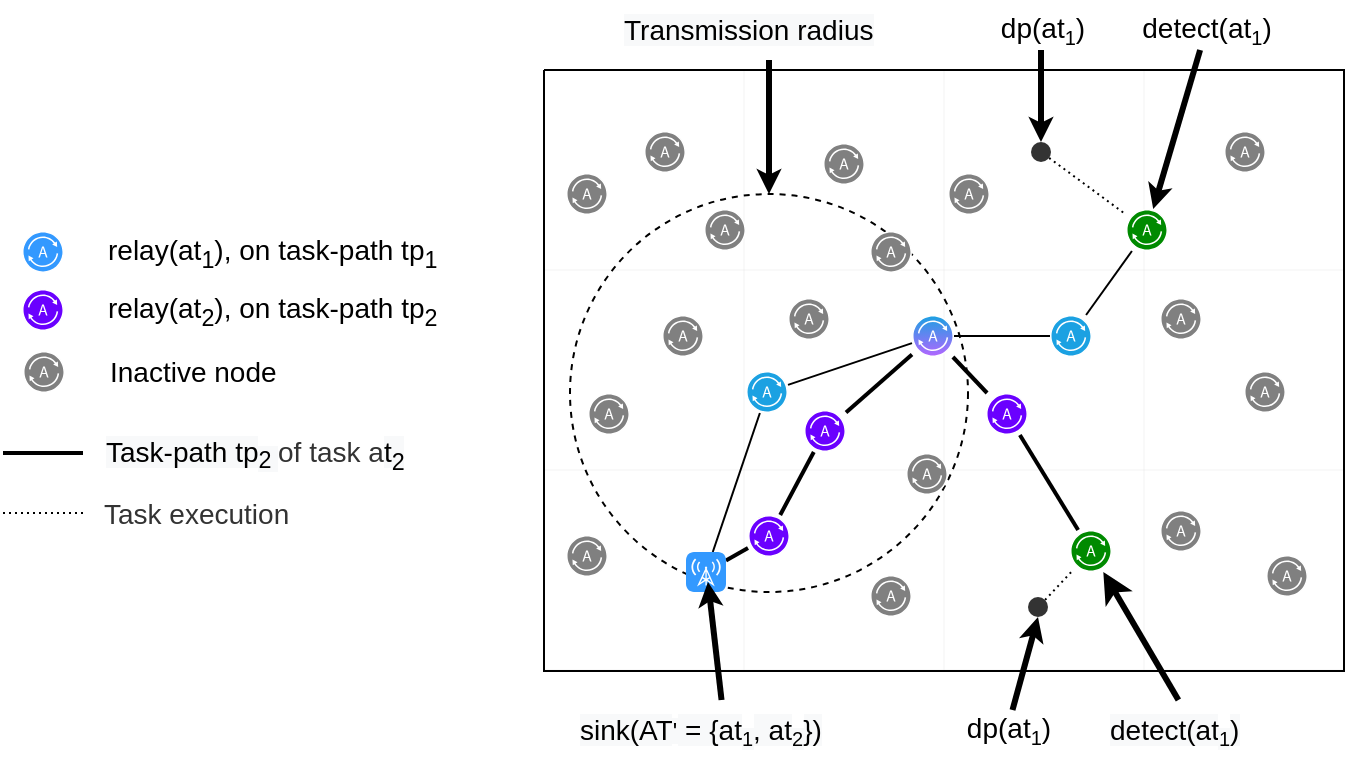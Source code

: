 <mxfile version="13.0.3" type="device"><diagram id="n3x0hCh38KXFZ6Cryw47" name="Page-1"><mxGraphModel dx="1933" dy="822" grid="1" gridSize="10" guides="1" tooltips="1" connect="1" arrows="1" fold="1" page="1" pageScale="1" pageWidth="827" pageHeight="1169" math="0" shadow="0"><root><mxCell id="0"/><mxCell id="1" parent="0"/><mxCell id="G75mjb6Er_qYQi8ZF5sW-1" value="" style="verticalLabelPosition=bottom;verticalAlign=top;html=1;shape=mxgraph.basic.patternFillRect;fillStyle=grid;step=100;fillStrokeWidth=0.2;fillStrokeColor=#dddddd;fontSize=14;" parent="1" vertex="1"><mxGeometry x="160" y="80" width="400" height="300.5" as="geometry"/></mxCell><mxCell id="G75mjb6Er_qYQi8ZF5sW-46" value="" style="ellipse;whiteSpace=wrap;html=1;aspect=fixed;labelBackgroundColor=#000000;strokeColor=#000000;fontColor=#333333;fillColor=none;dashed=1;fontSize=14;" parent="1" vertex="1"><mxGeometry x="173" y="142" width="199" height="199" as="geometry"/></mxCell><mxCell id="G75mjb6Er_qYQi8ZF5sW-3" value="" style="pointerEvents=1;shadow=0;dashed=0;html=1;labelPosition=center;verticalLabelPosition=bottom;verticalAlign=top;align=center;outlineConnect=0;shape=mxgraph.veeam2.agent;labelBackgroundColor=#000000;fillColor=#808080;fontSize=14;" parent="1" vertex="1"><mxGeometry x="500" y="110.5" width="21" height="21" as="geometry"/></mxCell><mxCell id="G75mjb6Er_qYQi8ZF5sW-47" style="rounded=0;orthogonalLoop=1;jettySize=auto;html=1;fontColor=#333333;endArrow=none;endFill=0;fontSize=14;" parent="1" source="G75mjb6Er_qYQi8ZF5sW-5" target="G75mjb6Er_qYQi8ZF5sW-35" edge="1"><mxGeometry relative="1" as="geometry"/></mxCell><mxCell id="G75mjb6Er_qYQi8ZF5sW-66" style="edgeStyle=none;rounded=0;orthogonalLoop=1;jettySize=auto;html=1;labelBackgroundColor=none;endArrow=none;endFill=0;fontSize=14;fontColor=#333333;strokeWidth=2;" parent="1" source="G75mjb6Er_qYQi8ZF5sW-5" target="G75mjb6Er_qYQi8ZF5sW-43" edge="1"><mxGeometry relative="1" as="geometry"/></mxCell><mxCell id="G75mjb6Er_qYQi8ZF5sW-5" value="" style="html=1;strokeWidth=1;shadow=0;dashed=0;shape=mxgraph.ios7.misc.broadcast;strokeColor=none;buttonText=;strokeColor2=#222222;fontColor=#222222;fontSize=14;verticalLabelPosition=bottom;verticalAlign=top;align=center;fillColor=#3399FF;spacingTop=-10;" parent="1" vertex="1"><mxGeometry x="231" y="321" width="20" height="20" as="geometry"/></mxCell><mxCell id="G75mjb6Er_qYQi8ZF5sW-9" value="relay(at&lt;sub&gt;1&lt;/sub&gt;), on task-path tp&lt;sub&gt;1&lt;/sub&gt;" style="pointerEvents=1;shadow=0;dashed=0;html=1;labelPosition=right;verticalLabelPosition=middle;verticalAlign=middle;align=left;outlineConnect=0;shape=mxgraph.veeam2.agent;labelBackgroundColor=none;fillColor=#3399FF;spacingLeft=20;fontSize=14;" parent="1" vertex="1"><mxGeometry x="-101" y="160.5" width="21" height="21" as="geometry"/></mxCell><mxCell id="G75mjb6Er_qYQi8ZF5sW-10" value="" style="pointerEvents=1;shadow=0;dashed=0;html=1;labelPosition=center;verticalLabelPosition=bottom;verticalAlign=top;align=center;outlineConnect=0;shape=mxgraph.veeam2.agent;labelBackgroundColor=#000000;fillColor=#808080;fontSize=14;" parent="1" vertex="1"><mxGeometry x="210" y="110.5" width="21" height="21" as="geometry"/></mxCell><mxCell id="G75mjb6Er_qYQi8ZF5sW-11" value="" style="pointerEvents=1;shadow=0;dashed=0;html=1;labelPosition=center;verticalLabelPosition=top;verticalAlign=bottom;align=center;outlineConnect=0;shape=mxgraph.veeam2.agent;labelBackgroundColor=none;fillColor=#008a00;strokeColor=#005700;fontSize=14;spacingBottom=-3;" parent="1" vertex="1"><mxGeometry x="451" y="149.5" width="21" height="21" as="geometry"/></mxCell><mxCell id="G75mjb6Er_qYQi8ZF5sW-68" style="edgeStyle=none;rounded=0;orthogonalLoop=1;jettySize=auto;html=1;labelBackgroundColor=none;endArrow=none;endFill=0;fontSize=14;fontColor=#333333;strokeWidth=2;" parent="1" source="G75mjb6Er_qYQi8ZF5sW-12" target="G75mjb6Er_qYQi8ZF5sW-24" edge="1"><mxGeometry relative="1" as="geometry"/></mxCell><mxCell id="G75mjb6Er_qYQi8ZF5sW-12" value="" style="pointerEvents=1;shadow=0;dashed=0;html=1;labelPosition=center;verticalLabelPosition=bottom;verticalAlign=top;align=center;outlineConnect=0;shape=mxgraph.veeam2.agent;labelBackgroundColor=#000000;fillColor=#6a00ff;fontSize=14;strokeColor=#3700CC;fontColor=#ffffff;" parent="1" vertex="1"><mxGeometry x="290" y="250" width="21" height="21" as="geometry"/></mxCell><mxCell id="G75mjb6Er_qYQi8ZF5sW-13" value="" style="pointerEvents=1;shadow=0;dashed=0;html=1;labelPosition=center;verticalLabelPosition=bottom;verticalAlign=top;align=center;outlineConnect=0;shape=mxgraph.veeam2.agent;labelBackgroundColor=#000000;fillColor=#808080;fontSize=14;" parent="1" vertex="1"><mxGeometry x="510" y="230.5" width="21" height="21" as="geometry"/></mxCell><mxCell id="G75mjb6Er_qYQi8ZF5sW-16" value="" style="pointerEvents=1;shadow=0;dashed=0;html=1;labelPosition=center;verticalLabelPosition=bottom;verticalAlign=top;align=center;outlineConnect=0;shape=mxgraph.veeam2.agent;labelBackgroundColor=#000000;fillColor=#808080;fontSize=14;" parent="1" vertex="1"><mxGeometry x="171" y="131.5" width="21" height="21" as="geometry"/></mxCell><mxCell id="G75mjb6Er_qYQi8ZF5sW-17" value="" style="pointerEvents=1;shadow=0;dashed=0;html=1;labelPosition=center;verticalLabelPosition=bottom;verticalAlign=top;align=center;outlineConnect=0;shape=mxgraph.veeam2.agent;labelBackgroundColor=#000000;fillColor=#808080;fontSize=14;" parent="1" vertex="1"><mxGeometry x="468" y="300" width="21" height="21" as="geometry"/></mxCell><mxCell id="G75mjb6Er_qYQi8ZF5sW-18" value="" style="pointerEvents=1;shadow=0;dashed=0;html=1;labelPosition=center;verticalLabelPosition=bottom;verticalAlign=top;align=center;outlineConnect=0;shape=mxgraph.veeam2.agent;labelBackgroundColor=#000000;fillColor=#808080;fontSize=14;" parent="1" vertex="1"><mxGeometry x="323" y="160.5" width="21" height="21" as="geometry"/></mxCell><mxCell id="G75mjb6Er_qYQi8ZF5sW-19" value="" style="pointerEvents=1;shadow=0;dashed=0;html=1;labelPosition=center;verticalLabelPosition=bottom;verticalAlign=top;align=center;outlineConnect=0;shape=mxgraph.veeam2.agent;labelBackgroundColor=#000000;fillColor=#808080;fontSize=14;" parent="1" vertex="1"><mxGeometry x="182" y="241.5" width="21" height="21" as="geometry"/></mxCell><mxCell id="G75mjb6Er_qYQi8ZF5sW-20" value="" style="pointerEvents=1;shadow=0;dashed=0;html=1;labelPosition=center;verticalLabelPosition=bottom;verticalAlign=top;align=center;outlineConnect=0;shape=mxgraph.veeam2.agent;labelBackgroundColor=#000000;fillColor=#808080;fontSize=14;" parent="1" vertex="1"><mxGeometry x="240" y="149.5" width="21" height="21" as="geometry"/></mxCell><mxCell id="G75mjb6Er_qYQi8ZF5sW-70" style="edgeStyle=none;rounded=0;orthogonalLoop=1;jettySize=auto;html=1;labelBackgroundColor=none;endArrow=none;endFill=0;fontSize=14;fontColor=#333333;strokeWidth=2;" parent="1" source="G75mjb6Er_qYQi8ZF5sW-21" target="G75mjb6Er_qYQi8ZF5sW-34" edge="1"><mxGeometry relative="1" as="geometry"/></mxCell><mxCell id="G75mjb6Er_qYQi8ZF5sW-21" value="" style="pointerEvents=1;shadow=0;dashed=0;html=1;labelPosition=center;verticalLabelPosition=bottom;verticalAlign=top;align=center;outlineConnect=0;shape=mxgraph.veeam2.agent;labelBackgroundColor=#000000;fillColor=#6a00ff;fontSize=14;strokeColor=#3700CC;fontColor=#ffffff;" parent="1" vertex="1"><mxGeometry x="381" y="241.5" width="21" height="21" as="geometry"/></mxCell><mxCell id="G75mjb6Er_qYQi8ZF5sW-22" value="" style="pointerEvents=1;shadow=0;dashed=0;html=1;labelPosition=center;verticalLabelPosition=bottom;verticalAlign=top;align=center;outlineConnect=0;shape=mxgraph.veeam2.agent;labelBackgroundColor=#000000;fillColor=#808080;fontSize=14;" parent="1" vertex="1"><mxGeometry x="282" y="194" width="21" height="21" as="geometry"/></mxCell><mxCell id="G75mjb6Er_qYQi8ZF5sW-49" style="edgeStyle=none;rounded=0;orthogonalLoop=1;jettySize=auto;html=1;endArrow=none;endFill=0;fontColor=#333333;fontSize=14;" parent="1" source="G75mjb6Er_qYQi8ZF5sW-24" target="G75mjb6Er_qYQi8ZF5sW-33" edge="1"><mxGeometry relative="1" as="geometry"/></mxCell><mxCell id="G75mjb6Er_qYQi8ZF5sW-69" style="edgeStyle=none;rounded=0;orthogonalLoop=1;jettySize=auto;html=1;labelBackgroundColor=none;endArrow=none;endFill=0;fontSize=14;fontColor=#333333;strokeWidth=2;" parent="1" source="G75mjb6Er_qYQi8ZF5sW-24" target="G75mjb6Er_qYQi8ZF5sW-21" edge="1"><mxGeometry relative="1" as="geometry"/></mxCell><mxCell id="G75mjb6Er_qYQi8ZF5sW-24" value="" style="pointerEvents=1;shadow=0;dashed=0;html=1;labelPosition=center;verticalLabelPosition=bottom;verticalAlign=top;align=center;outlineConnect=0;shape=mxgraph.veeam2.agent;labelBackgroundColor=#000000;fillColor=#1ba1e2;strokeColor=#006EAF;fontColor=#ffffff;fontSize=14;gradientColor=#B266FF;" parent="1" vertex="1"><mxGeometry x="344" y="202.5" width="21" height="21" as="geometry"/></mxCell><mxCell id="G75mjb6Er_qYQi8ZF5sW-27" value="" style="pointerEvents=1;shadow=0;dashed=0;html=1;labelPosition=center;verticalLabelPosition=bottom;verticalAlign=top;align=center;outlineConnect=0;shape=mxgraph.veeam2.agent;labelBackgroundColor=#000000;fillColor=#808080;fontSize=14;" parent="1" vertex="1"><mxGeometry x="362" y="131.5" width="21" height="21" as="geometry"/></mxCell><mxCell id="G75mjb6Er_qYQi8ZF5sW-30" value="" style="pointerEvents=1;shadow=0;dashed=0;html=1;labelPosition=center;verticalLabelPosition=bottom;verticalAlign=top;align=center;outlineConnect=0;shape=mxgraph.veeam2.agent;labelBackgroundColor=#000000;fillColor=#808080;fontSize=14;" parent="1" vertex="1"><mxGeometry x="219" y="202.5" width="21" height="21" as="geometry"/></mxCell><mxCell id="G75mjb6Er_qYQi8ZF5sW-32" value="" style="pointerEvents=1;shadow=0;dashed=0;html=1;labelPosition=center;verticalLabelPosition=bottom;verticalAlign=top;align=center;outlineConnect=0;shape=mxgraph.veeam2.agent;labelBackgroundColor=#000000;fillColor=#808080;fontSize=14;" parent="1" vertex="1"><mxGeometry x="521" y="322.5" width="21" height="21" as="geometry"/></mxCell><mxCell id="G75mjb6Er_qYQi8ZF5sW-50" style="edgeStyle=none;rounded=0;orthogonalLoop=1;jettySize=auto;html=1;endArrow=none;endFill=0;fontColor=#333333;fontSize=14;" parent="1" source="G75mjb6Er_qYQi8ZF5sW-33" target="G75mjb6Er_qYQi8ZF5sW-11" edge="1"><mxGeometry relative="1" as="geometry"/></mxCell><mxCell id="G75mjb6Er_qYQi8ZF5sW-33" value="" style="pointerEvents=1;shadow=0;dashed=0;html=1;labelPosition=center;verticalLabelPosition=bottom;verticalAlign=top;align=center;outlineConnect=0;shape=mxgraph.veeam2.agent;labelBackgroundColor=#000000;fillColor=#1ba1e2;strokeColor=#006EAF;fontColor=#ffffff;fontSize=14;" parent="1" vertex="1"><mxGeometry x="413" y="202.5" width="21" height="21" as="geometry"/></mxCell><mxCell id="G75mjb6Er_qYQi8ZF5sW-34" value="" style="pointerEvents=1;shadow=0;dashed=0;html=1;labelPosition=center;verticalLabelPosition=bottom;verticalAlign=top;align=center;outlineConnect=0;shape=mxgraph.veeam2.agent;labelBackgroundColor=none;fillColor=#008a00;fontSize=14;strokeColor=#005700;spacingBottom=0;spacingTop=-10;" parent="1" vertex="1"><mxGeometry x="423" y="310" width="21" height="21" as="geometry"/></mxCell><mxCell id="G75mjb6Er_qYQi8ZF5sW-48" style="edgeStyle=none;rounded=0;orthogonalLoop=1;jettySize=auto;html=1;endArrow=none;endFill=0;fontColor=#333333;fontSize=14;" parent="1" source="G75mjb6Er_qYQi8ZF5sW-35" target="G75mjb6Er_qYQi8ZF5sW-24" edge="1"><mxGeometry relative="1" as="geometry"/></mxCell><mxCell id="G75mjb6Er_qYQi8ZF5sW-35" value="" style="pointerEvents=1;shadow=0;dashed=0;html=1;labelPosition=center;verticalLabelPosition=bottom;verticalAlign=top;align=center;outlineConnect=0;shape=mxgraph.veeam2.agent;labelBackgroundColor=#000000;fillColor=#1ba1e2;strokeColor=#006EAF;fontColor=#ffffff;fontSize=14;" parent="1" vertex="1"><mxGeometry x="261" y="230.5" width="21" height="21" as="geometry"/></mxCell><mxCell id="G75mjb6Er_qYQi8ZF5sW-36" value="" style="pointerEvents=1;shadow=0;dashed=0;html=1;labelPosition=center;verticalLabelPosition=bottom;verticalAlign=top;align=center;outlineConnect=0;shape=mxgraph.veeam2.agent;labelBackgroundColor=#000000;fillColor=#808080;fontSize=14;" parent="1" vertex="1"><mxGeometry x="299.5" y="116.5" width="21" height="21" as="geometry"/></mxCell><mxCell id="G75mjb6Er_qYQi8ZF5sW-37" value="" style="pointerEvents=1;shadow=0;dashed=0;html=1;labelPosition=center;verticalLabelPosition=bottom;verticalAlign=top;align=center;outlineConnect=0;shape=mxgraph.veeam2.agent;labelBackgroundColor=#000000;fillColor=#808080;fontSize=14;" parent="1" vertex="1"><mxGeometry x="323" y="332.5" width="21" height="21" as="geometry"/></mxCell><mxCell id="G75mjb6Er_qYQi8ZF5sW-39" value="" style="pointerEvents=1;shadow=0;dashed=0;html=1;labelPosition=center;verticalLabelPosition=bottom;verticalAlign=top;align=center;outlineConnect=0;shape=mxgraph.veeam2.agent;labelBackgroundColor=#000000;fillColor=#808080;fontSize=14;" parent="1" vertex="1"><mxGeometry x="171" y="312.5" width="21" height="21" as="geometry"/></mxCell><mxCell id="G75mjb6Er_qYQi8ZF5sW-41" value="" style="pointerEvents=1;shadow=0;dashed=0;html=1;labelPosition=center;verticalLabelPosition=bottom;verticalAlign=top;align=center;outlineConnect=0;shape=mxgraph.veeam2.agent;labelBackgroundColor=#000000;fillColor=#808080;fontSize=14;" parent="1" vertex="1"><mxGeometry x="468" y="194" width="21" height="21" as="geometry"/></mxCell><mxCell id="G75mjb6Er_qYQi8ZF5sW-67" style="edgeStyle=none;rounded=0;orthogonalLoop=1;jettySize=auto;html=1;labelBackgroundColor=none;endArrow=none;endFill=0;fontSize=14;fontColor=#333333;strokeWidth=2;" parent="1" source="G75mjb6Er_qYQi8ZF5sW-43" target="G75mjb6Er_qYQi8ZF5sW-12" edge="1"><mxGeometry relative="1" as="geometry"/></mxCell><mxCell id="G75mjb6Er_qYQi8ZF5sW-43" value="" style="pointerEvents=1;shadow=0;dashed=0;html=1;labelPosition=center;verticalLabelPosition=bottom;verticalAlign=top;align=center;outlineConnect=0;shape=mxgraph.veeam2.agent;labelBackgroundColor=#000000;fillColor=#6a00ff;fontSize=14;strokeColor=#3700CC;fontColor=#ffffff;" parent="1" vertex="1"><mxGeometry x="262" y="302.5" width="21" height="21" as="geometry"/></mxCell><mxCell id="G75mjb6Er_qYQi8ZF5sW-45" value="" style="pointerEvents=1;shadow=0;dashed=0;html=1;labelPosition=center;verticalLabelPosition=bottom;verticalAlign=top;align=center;outlineConnect=0;shape=mxgraph.veeam2.agent;labelBackgroundColor=#000000;fillColor=#808080;fontSize=14;" parent="1" vertex="1"><mxGeometry x="341" y="271.5" width="21" height="21" as="geometry"/></mxCell><mxCell id="G75mjb6Er_qYQi8ZF5sW-63" style="edgeStyle=none;rounded=0;orthogonalLoop=1;jettySize=auto;html=1;endArrow=none;endFill=0;fontSize=14;fontColor=#333333;dashed=1;dashPattern=1 2;" parent="1" source="G75mjb6Er_qYQi8ZF5sW-52" target="G75mjb6Er_qYQi8ZF5sW-11" edge="1"><mxGeometry relative="1" as="geometry"/></mxCell><mxCell id="G75mjb6Er_qYQi8ZF5sW-52" value="" style="ellipse;whiteSpace=wrap;html=1;aspect=fixed;dashed=1;labelBackgroundColor=none;fontColor=#333333;fillColor=#333333;strokeColor=none;labelPosition=center;verticalLabelPosition=top;align=center;verticalAlign=bottom;fontSize=14;" parent="1" vertex="1"><mxGeometry x="403.5" y="116" width="10" height="10" as="geometry"/></mxCell><mxCell id="G75mjb6Er_qYQi8ZF5sW-53" value="Inactive node" style="pointerEvents=1;shadow=0;dashed=0;html=1;labelPosition=right;verticalLabelPosition=middle;verticalAlign=middle;align=left;outlineConnect=0;shape=mxgraph.veeam2.agent;labelBackgroundColor=none;fillColor=#808080;spacingLeft=20;fontSize=14;" parent="1" vertex="1"><mxGeometry x="-100.5" y="220.5" width="21" height="21" as="geometry"/></mxCell><mxCell id="G75mjb6Er_qYQi8ZF5sW-65" value="Task execution" style="edgeStyle=none;rounded=0;orthogonalLoop=1;jettySize=auto;html=1;endArrow=none;endFill=0;fontSize=14;fontColor=#333333;dashed=1;dashPattern=1 2;labelPosition=right;verticalLabelPosition=middle;align=left;verticalAlign=middle;labelBackgroundColor=none;spacingLeft=28;" parent="1" edge="1"><mxGeometry relative="1" as="geometry"><mxPoint x="-70.5" y="301.5" as="sourcePoint"/><mxPoint x="-110.5" y="301.5" as="targetPoint"/></mxGeometry></mxCell><mxCell id="G75mjb6Er_qYQi8ZF5sW-73" value="" style="ellipse;whiteSpace=wrap;html=1;aspect=fixed;dashed=1;labelBackgroundColor=none;fontColor=#333333;fillColor=#333333;strokeColor=none;labelPosition=center;verticalLabelPosition=top;align=center;verticalAlign=bottom;fontSize=14;" parent="1" vertex="1"><mxGeometry x="402" y="343.5" width="10" height="10" as="geometry"/></mxCell><mxCell id="G75mjb6Er_qYQi8ZF5sW-74" style="edgeStyle=none;rounded=0;orthogonalLoop=1;jettySize=auto;html=1;endArrow=none;endFill=0;fontSize=14;fontColor=#333333;dashed=1;dashPattern=1 2;exitX=1;exitY=0;exitDx=0;exitDy=0;" parent="1" source="G75mjb6Er_qYQi8ZF5sW-73" target="G75mjb6Er_qYQi8ZF5sW-34" edge="1"><mxGeometry relative="1" as="geometry"><mxPoint x="432.276" y="145.092" as="sourcePoint"/><mxPoint x="461" y="163.362" as="targetPoint"/></mxGeometry></mxCell><mxCell id="G75mjb6Er_qYQi8ZF5sW-75" value="&lt;font color=&quot;#000000&quot;&gt;relay(at&lt;sub&gt;2&lt;/sub&gt;), on&amp;nbsp;&lt;/font&gt;&lt;span style=&quot;color: rgb(0 , 0 , 0)&quot;&gt;task-path&amp;nbsp;&lt;/span&gt;&lt;span style=&quot;color: rgb(0 , 0 , 0)&quot;&gt;tp&lt;/span&gt;&lt;span style=&quot;color: rgb(0 , 0 , 0)&quot;&gt;&lt;sub&gt;2&lt;/sub&gt;&lt;/span&gt;" style="pointerEvents=1;shadow=0;dashed=0;html=1;labelPosition=right;verticalLabelPosition=middle;verticalAlign=middle;align=left;outlineConnect=0;shape=mxgraph.veeam2.agent;labelBackgroundColor=none;fillColor=#6a00ff;spacingLeft=20;fontSize=14;strokeColor=#3700CC;fontColor=#ffffff;" parent="1" vertex="1"><mxGeometry x="-101" y="189.5" width="21" height="21" as="geometry"/></mxCell><mxCell id="G75mjb6Er_qYQi8ZF5sW-76" value="&lt;span style=&quot;color: rgb(0 , 0 , 0) ; background-color: rgb(248 , 249 , 250)&quot;&gt;Task-path&amp;nbsp;&lt;/span&gt;&lt;span style=&quot;color: rgb(0 , 0 , 0) ; background-color: rgb(248 , 249 , 250)&quot;&gt;tp&lt;/span&gt;&lt;sub style=&quot;color: rgb(0 , 0 , 0) ; background-color: rgb(248 , 249 , 250)&quot;&gt;2&amp;nbsp;&lt;/sub&gt;of task a&lt;span style=&quot;color: rgb(0 , 0 , 0) ; background-color: rgb(248 , 249 , 250)&quot;&gt;t&lt;/span&gt;&lt;span style=&quot;color: rgb(0 , 0 , 0) ; background-color: rgb(248 , 249 , 250)&quot;&gt;&lt;sub&gt;2&lt;/sub&gt;&lt;/span&gt;" style="edgeStyle=none;rounded=0;orthogonalLoop=1;jettySize=auto;html=1;endArrow=none;endFill=0;fontColor=#333333;labelPosition=right;verticalLabelPosition=middle;align=left;verticalAlign=middle;spacingLeft=29;fontSize=14;strokeWidth=2;" parent="1" edge="1"><mxGeometry relative="1" as="geometry"><mxPoint x="-110.5" y="271.5" as="sourcePoint"/><mxPoint x="-70.5" y="271.5" as="targetPoint"/></mxGeometry></mxCell><mxCell id="1FN8Xj7tu_CE5pi7D6Nw-14" style="edgeStyle=none;rounded=0;orthogonalLoop=1;jettySize=auto;html=1;endSize=3;strokeWidth=3;startSize=3;" edge="1" parent="1" source="1FN8Xj7tu_CE5pi7D6Nw-5" target="G75mjb6Er_qYQi8ZF5sW-11"><mxGeometry relative="1" as="geometry"/></mxCell><mxCell id="1FN8Xj7tu_CE5pi7D6Nw-5" value="&lt;span style=&quot;font-size: 14px ; text-align: left&quot;&gt;detect(at&lt;/span&gt;&lt;sub style=&quot;text-align: left&quot;&gt;1&lt;/sub&gt;&lt;span style=&quot;font-size: 14px ; text-align: left&quot;&gt;)&lt;/span&gt;" style="text;html=1;align=center;verticalAlign=middle;resizable=0;points=[];autosize=1;" vertex="1" parent="1"><mxGeometry x="451" y="50" width="80" height="20" as="geometry"/></mxCell><mxCell id="1FN8Xj7tu_CE5pi7D6Nw-13" style="edgeStyle=none;rounded=0;orthogonalLoop=1;jettySize=auto;html=1;endSize=6;strokeWidth=3;" edge="1" parent="1" source="1FN8Xj7tu_CE5pi7D6Nw-6" target="G75mjb6Er_qYQi8ZF5sW-34"><mxGeometry relative="1" as="geometry"/></mxCell><mxCell id="1FN8Xj7tu_CE5pi7D6Nw-6" value="&lt;meta charset=&quot;utf-8&quot; style=&quot;&quot;&gt;&lt;span style=&quot;font-family: Helvetica; font-size: 14px; font-style: normal; font-variant-ligatures: normal; font-variant-caps: normal; font-weight: 400; letter-spacing: normal; orphans: 2; text-align: left; text-indent: 0px; text-transform: none; widows: 2; word-spacing: 0px; -webkit-text-stroke-width: 0px; background-color: rgb(248, 249, 250); text-decoration-style: initial; text-decoration-color: initial; float: none; display: inline !important;&quot;&gt;detect(at&lt;/span&gt;&lt;sub style=&quot;font-family: Helvetica; font-style: normal; font-variant-ligatures: normal; font-variant-caps: normal; font-weight: 400; letter-spacing: normal; orphans: 2; text-align: left; text-indent: 0px; text-transform: none; widows: 2; word-spacing: 0px; -webkit-text-stroke-width: 0px; background-color: rgb(248, 249, 250); text-decoration-style: initial; text-decoration-color: initial;&quot;&gt;1&lt;/sub&gt;&lt;span style=&quot;font-family: Helvetica; font-size: 14px; font-style: normal; font-variant-ligatures: normal; font-variant-caps: normal; font-weight: 400; letter-spacing: normal; orphans: 2; text-align: left; text-indent: 0px; text-transform: none; widows: 2; word-spacing: 0px; -webkit-text-stroke-width: 0px; background-color: rgb(248, 249, 250); text-decoration-style: initial; text-decoration-color: initial; float: none; display: inline !important;&quot;&gt;)&lt;/span&gt;" style="text;whiteSpace=wrap;html=1;" vertex="1" parent="1"><mxGeometry x="441" y="395" width="90" height="30" as="geometry"/></mxCell><mxCell id="1FN8Xj7tu_CE5pi7D6Nw-11" style="rounded=0;orthogonalLoop=1;jettySize=auto;html=1;entryX=0.55;entryY=0.75;entryDx=0;entryDy=0;entryPerimeter=0;strokeWidth=3;endSize=3;startSize=3;sourcePerimeterSpacing=0;targetPerimeterSpacing=0;" edge="1" parent="1" source="1FN8Xj7tu_CE5pi7D6Nw-7" target="G75mjb6Er_qYQi8ZF5sW-5"><mxGeometry relative="1" as="geometry"/></mxCell><mxCell id="1FN8Xj7tu_CE5pi7D6Nw-7" value="&lt;meta charset=&quot;utf-8&quot; style=&quot;&quot;&gt;&lt;span style=&quot;font-family: Helvetica; font-size: 14px; font-style: normal; font-variant-ligatures: normal; font-variant-caps: normal; font-weight: 400; letter-spacing: normal; orphans: 2; text-align: left; text-indent: 0px; text-transform: none; widows: 2; word-spacing: 0px; -webkit-text-stroke-width: 0px; background-color: rgb(248, 249, 250); text-decoration-style: initial; text-decoration-color: initial; float: none; display: inline !important;&quot;&gt;sink(AT&lt;/span&gt;&lt;span style=&quot;font-family: Helvetica; font-style: normal; font-variant-ligatures: normal; font-variant-caps: normal; font-weight: 400; letter-spacing: normal; orphans: 2; text-align: left; text-indent: 0px; text-transform: none; widows: 2; word-spacing: 0px; -webkit-text-stroke-width: 0px; background-color: rgb(248, 249, 250); text-decoration-style: initial; text-decoration-color: initial; font-size: 11.667px;&quot;&gt;'&lt;/span&gt;&lt;span style=&quot;font-family: Helvetica; font-size: 14px; font-style: normal; font-variant-ligatures: normal; font-variant-caps: normal; font-weight: 400; letter-spacing: normal; orphans: 2; text-align: left; text-indent: 0px; text-transform: none; widows: 2; word-spacing: 0px; -webkit-text-stroke-width: 0px; background-color: rgb(248, 249, 250); text-decoration-style: initial; text-decoration-color: initial; float: none; display: inline !important;&quot;&gt;&amp;nbsp;= {at&lt;/span&gt;&lt;sub style=&quot;font-family: Helvetica; font-style: normal; font-variant-ligatures: normal; font-variant-caps: normal; font-weight: 400; letter-spacing: normal; orphans: 2; text-align: left; text-indent: 0px; text-transform: none; widows: 2; word-spacing: 0px; -webkit-text-stroke-width: 0px; background-color: rgb(248, 249, 250); text-decoration-style: initial; text-decoration-color: initial;&quot;&gt;1&lt;/sub&gt;&lt;span style=&quot;font-family: Helvetica; font-size: 14px; font-style: normal; font-variant-ligatures: normal; font-variant-caps: normal; font-weight: 400; letter-spacing: normal; orphans: 2; text-align: left; text-indent: 0px; text-transform: none; widows: 2; word-spacing: 0px; -webkit-text-stroke-width: 0px; background-color: rgb(248, 249, 250); text-decoration-style: initial; text-decoration-color: initial; float: none; display: inline !important;&quot;&gt;, at&lt;/span&gt;&lt;sub style=&quot;font-family: Helvetica; font-style: normal; font-variant-ligatures: normal; font-variant-caps: normal; font-weight: 400; letter-spacing: normal; orphans: 2; text-align: left; text-indent: 0px; text-transform: none; widows: 2; word-spacing: 0px; -webkit-text-stroke-width: 0px; background-color: rgb(248, 249, 250); text-decoration-style: initial; text-decoration-color: initial;&quot;&gt;2&lt;/sub&gt;&lt;span style=&quot;font-family: Helvetica; font-size: 14px; font-style: normal; font-variant-ligatures: normal; font-variant-caps: normal; font-weight: 400; letter-spacing: normal; orphans: 2; text-align: left; text-indent: 0px; text-transform: none; widows: 2; word-spacing: 0px; -webkit-text-stroke-width: 0px; background-color: rgb(248, 249, 250); text-decoration-style: initial; text-decoration-color: initial; float: none; display: inline !important;&quot;&gt;})&lt;/span&gt;" style="text;whiteSpace=wrap;html=1;" vertex="1" parent="1"><mxGeometry x="175.5" y="395" width="150" height="30" as="geometry"/></mxCell><mxCell id="1FN8Xj7tu_CE5pi7D6Nw-12" style="edgeStyle=none;rounded=0;orthogonalLoop=1;jettySize=auto;html=1;entryX=0.5;entryY=1;entryDx=0;entryDy=0;endSize=3;strokeWidth=3;startSize=3;" edge="1" parent="1" source="1FN8Xj7tu_CE5pi7D6Nw-8" target="G75mjb6Er_qYQi8ZF5sW-73"><mxGeometry relative="1" as="geometry"/></mxCell><mxCell id="1FN8Xj7tu_CE5pi7D6Nw-8" value="&lt;span style=&quot;font-size: 14px ; text-align: left&quot;&gt;dp(at&lt;/span&gt;&lt;sub style=&quot;text-align: left&quot;&gt;1&lt;/sub&gt;&lt;span style=&quot;font-size: 14px ; text-align: left&quot;&gt;)&lt;/span&gt;" style="text;html=1;align=center;verticalAlign=middle;resizable=0;points=[];autosize=1;" vertex="1" parent="1"><mxGeometry x="361.5" y="400" width="60" height="20" as="geometry"/></mxCell><mxCell id="1FN8Xj7tu_CE5pi7D6Nw-15" style="edgeStyle=none;rounded=0;orthogonalLoop=1;jettySize=auto;html=1;entryX=0.5;entryY=0;entryDx=0;entryDy=0;endSize=3;strokeWidth=3;startSize=3;" edge="1" parent="1" source="1FN8Xj7tu_CE5pi7D6Nw-9" target="G75mjb6Er_qYQi8ZF5sW-52"><mxGeometry relative="1" as="geometry"/></mxCell><mxCell id="1FN8Xj7tu_CE5pi7D6Nw-9" value="&lt;span style=&quot;font-size: 14px ; text-align: left&quot;&gt;dp(at&lt;/span&gt;&lt;sub style=&quot;text-align: left&quot;&gt;1&lt;/sub&gt;&lt;span style=&quot;font-size: 14px ; text-align: left&quot;&gt;)&lt;/span&gt;" style="text;html=1;align=center;verticalAlign=middle;resizable=0;points=[];autosize=1;" vertex="1" parent="1"><mxGeometry x="378.5" y="50" width="60" height="20" as="geometry"/></mxCell><mxCell id="1FN8Xj7tu_CE5pi7D6Nw-17" style="edgeStyle=none;rounded=0;orthogonalLoop=1;jettySize=auto;html=1;entryX=0.5;entryY=0;entryDx=0;entryDy=0;startSize=3;sourcePerimeterSpacing=0;endSize=3;targetPerimeterSpacing=0;strokeWidth=3;" edge="1" parent="1" source="1FN8Xj7tu_CE5pi7D6Nw-16" target="G75mjb6Er_qYQi8ZF5sW-46"><mxGeometry relative="1" as="geometry"/></mxCell><mxCell id="1FN8Xj7tu_CE5pi7D6Nw-16" value="&lt;meta charset=&quot;utf-8&quot; style=&quot;&quot;&gt;&lt;span style=&quot;font-family: Helvetica; font-size: 14px; font-style: normal; font-variant-ligatures: normal; font-variant-caps: normal; font-weight: 400; letter-spacing: normal; orphans: 2; text-align: left; text-indent: 0px; text-transform: none; widows: 2; word-spacing: 0px; -webkit-text-stroke-width: 0px; background-color: rgb(248, 249, 250); text-decoration-style: initial; text-decoration-color: initial; float: none; display: inline !important;&quot;&gt;Transmission radius&lt;/span&gt;" style="text;whiteSpace=wrap;html=1;" vertex="1" parent="1"><mxGeometry x="197.5" y="45" width="150" height="30" as="geometry"/></mxCell></root></mxGraphModel></diagram></mxfile>